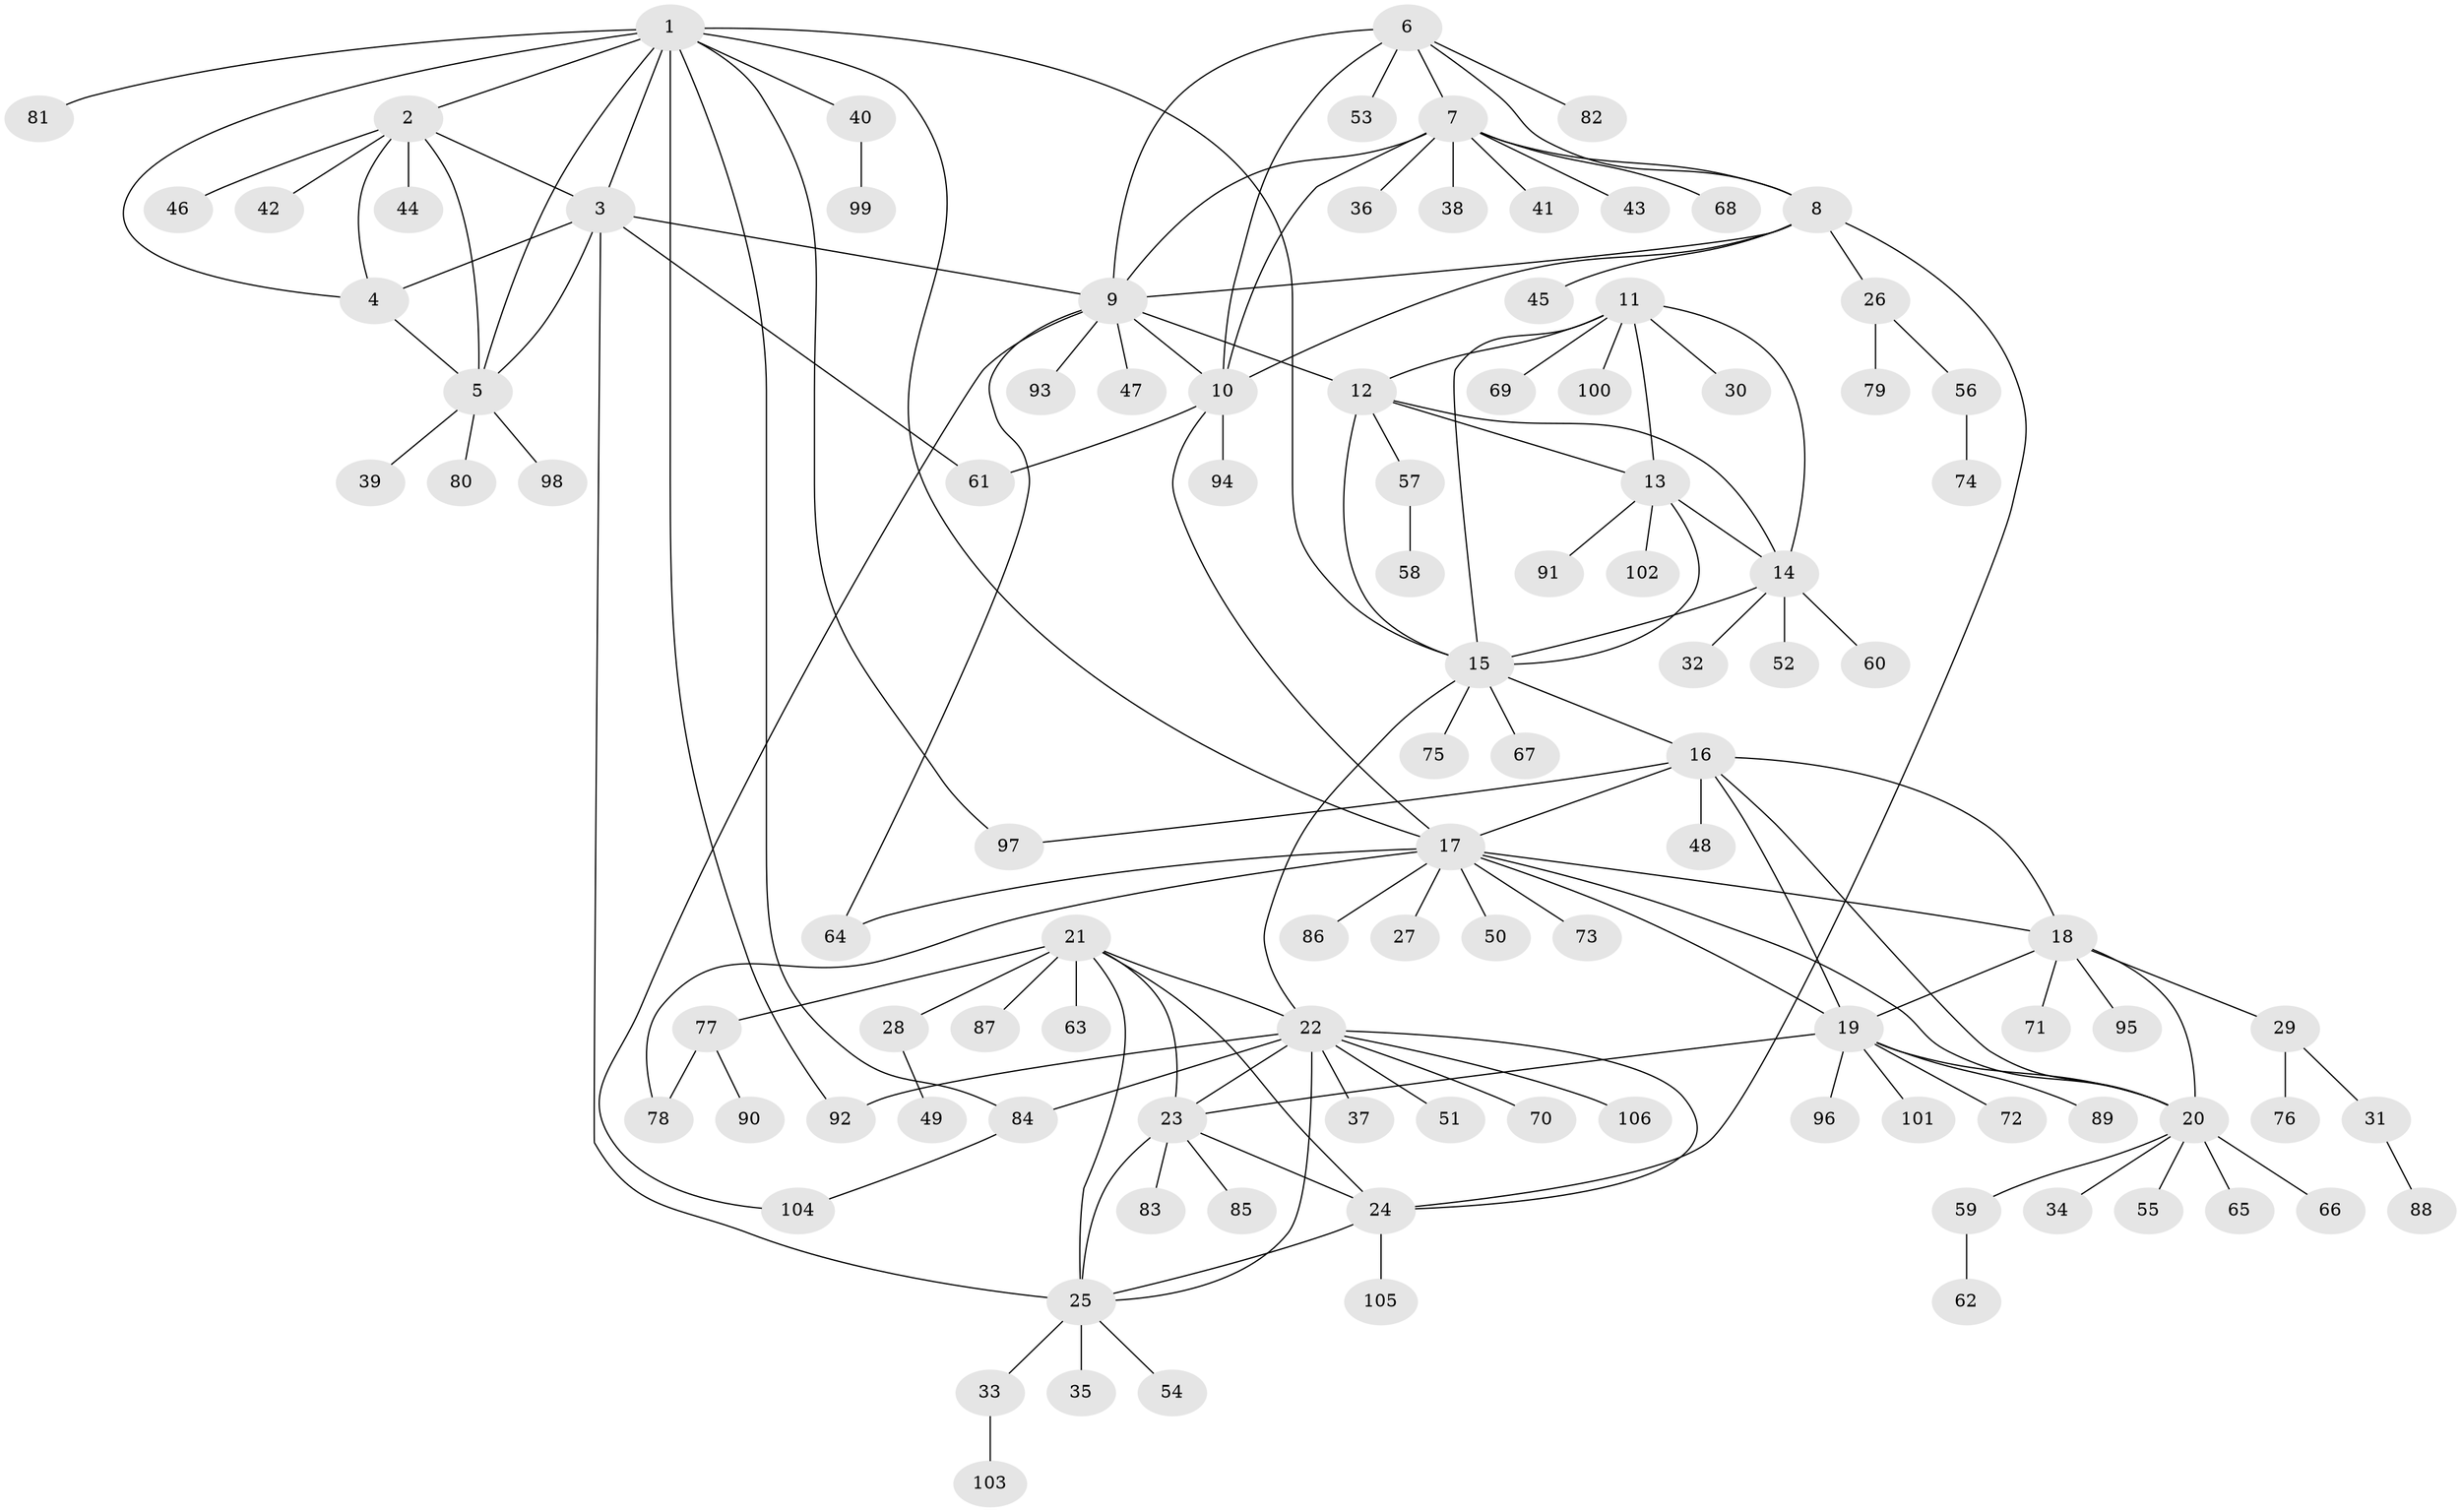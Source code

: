 // Generated by graph-tools (version 1.1) at 2025/26/03/09/25 03:26:36]
// undirected, 106 vertices, 148 edges
graph export_dot {
graph [start="1"]
  node [color=gray90,style=filled];
  1;
  2;
  3;
  4;
  5;
  6;
  7;
  8;
  9;
  10;
  11;
  12;
  13;
  14;
  15;
  16;
  17;
  18;
  19;
  20;
  21;
  22;
  23;
  24;
  25;
  26;
  27;
  28;
  29;
  30;
  31;
  32;
  33;
  34;
  35;
  36;
  37;
  38;
  39;
  40;
  41;
  42;
  43;
  44;
  45;
  46;
  47;
  48;
  49;
  50;
  51;
  52;
  53;
  54;
  55;
  56;
  57;
  58;
  59;
  60;
  61;
  62;
  63;
  64;
  65;
  66;
  67;
  68;
  69;
  70;
  71;
  72;
  73;
  74;
  75;
  76;
  77;
  78;
  79;
  80;
  81;
  82;
  83;
  84;
  85;
  86;
  87;
  88;
  89;
  90;
  91;
  92;
  93;
  94;
  95;
  96;
  97;
  98;
  99;
  100;
  101;
  102;
  103;
  104;
  105;
  106;
  1 -- 2;
  1 -- 3;
  1 -- 4;
  1 -- 5;
  1 -- 15;
  1 -- 17;
  1 -- 40;
  1 -- 81;
  1 -- 84;
  1 -- 92;
  1 -- 97;
  2 -- 3;
  2 -- 4;
  2 -- 5;
  2 -- 42;
  2 -- 44;
  2 -- 46;
  3 -- 4;
  3 -- 5;
  3 -- 9;
  3 -- 25;
  3 -- 61;
  4 -- 5;
  5 -- 39;
  5 -- 80;
  5 -- 98;
  6 -- 7;
  6 -- 8;
  6 -- 9;
  6 -- 10;
  6 -- 53;
  6 -- 82;
  7 -- 8;
  7 -- 9;
  7 -- 10;
  7 -- 36;
  7 -- 38;
  7 -- 41;
  7 -- 43;
  7 -- 68;
  8 -- 9;
  8 -- 10;
  8 -- 24;
  8 -- 26;
  8 -- 45;
  9 -- 10;
  9 -- 12;
  9 -- 47;
  9 -- 64;
  9 -- 93;
  9 -- 104;
  10 -- 17;
  10 -- 61;
  10 -- 94;
  11 -- 12;
  11 -- 13;
  11 -- 14;
  11 -- 15;
  11 -- 30;
  11 -- 69;
  11 -- 100;
  12 -- 13;
  12 -- 14;
  12 -- 15;
  12 -- 57;
  13 -- 14;
  13 -- 15;
  13 -- 91;
  13 -- 102;
  14 -- 15;
  14 -- 32;
  14 -- 52;
  14 -- 60;
  15 -- 16;
  15 -- 22;
  15 -- 67;
  15 -- 75;
  16 -- 17;
  16 -- 18;
  16 -- 19;
  16 -- 20;
  16 -- 48;
  16 -- 97;
  17 -- 18;
  17 -- 19;
  17 -- 20;
  17 -- 27;
  17 -- 50;
  17 -- 64;
  17 -- 73;
  17 -- 78;
  17 -- 86;
  18 -- 19;
  18 -- 20;
  18 -- 29;
  18 -- 71;
  18 -- 95;
  19 -- 20;
  19 -- 23;
  19 -- 72;
  19 -- 89;
  19 -- 96;
  19 -- 101;
  20 -- 34;
  20 -- 55;
  20 -- 59;
  20 -- 65;
  20 -- 66;
  21 -- 22;
  21 -- 23;
  21 -- 24;
  21 -- 25;
  21 -- 28;
  21 -- 63;
  21 -- 77;
  21 -- 87;
  22 -- 23;
  22 -- 24;
  22 -- 25;
  22 -- 37;
  22 -- 51;
  22 -- 70;
  22 -- 84;
  22 -- 92;
  22 -- 106;
  23 -- 24;
  23 -- 25;
  23 -- 83;
  23 -- 85;
  24 -- 25;
  24 -- 105;
  25 -- 33;
  25 -- 35;
  25 -- 54;
  26 -- 56;
  26 -- 79;
  28 -- 49;
  29 -- 31;
  29 -- 76;
  31 -- 88;
  33 -- 103;
  40 -- 99;
  56 -- 74;
  57 -- 58;
  59 -- 62;
  77 -- 78;
  77 -- 90;
  84 -- 104;
}
